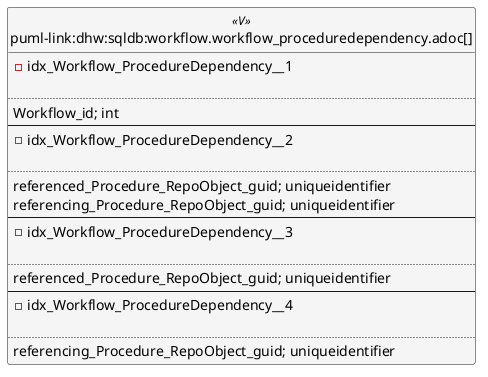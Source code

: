 @startuml
left to right direction
'top to bottom direction
hide circle
'avoide "." issues:
set namespaceSeparator none


skinparam class {
  BackgroundColor White
  BackgroundColor<<FN>> Yellow
  BackgroundColor<<FS>> Yellow
  BackgroundColor<<FT>> LightGray
  BackgroundColor<<IF>> Yellow
  BackgroundColor<<IS>> Yellow
  BackgroundColor<<P>> Aqua
  BackgroundColor<<PC>> Aqua
  BackgroundColor<<SN>> Yellow
  BackgroundColor<<SO>> SlateBlue
  BackgroundColor<<TF>> LightGray
  BackgroundColor<<TR>> Tomato
  BackgroundColor<<U>> White
  BackgroundColor<<V>> WhiteSmoke
  BackgroundColor<<X>> Aqua
  BackgroundColor<<external>> AliceBlue
}


entity "puml-link:dhw:sqldb:workflow.workflow_proceduredependency.adoc[]" as workflow.Workflow_ProcedureDependency << V >> {
- idx_Workflow_ProcedureDependency__1

..
Workflow_id; int
--
- idx_Workflow_ProcedureDependency__2

..
referenced_Procedure_RepoObject_guid; uniqueidentifier
referencing_Procedure_RepoObject_guid; uniqueidentifier
--
- idx_Workflow_ProcedureDependency__3

..
referenced_Procedure_RepoObject_guid; uniqueidentifier
--
- idx_Workflow_ProcedureDependency__4

..
referencing_Procedure_RepoObject_guid; uniqueidentifier
}


@enduml

